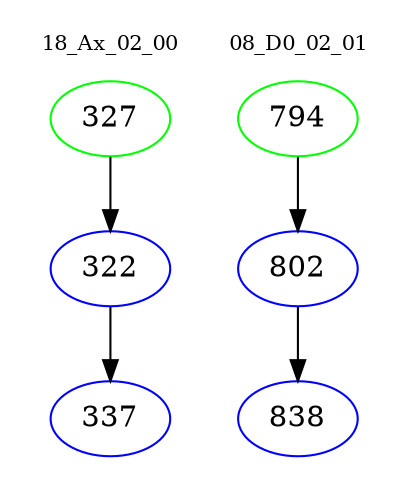 digraph{
subgraph cluster_0 {
color = white
label = "18_Ax_02_00";
fontsize=10;
T0_327 [label="327", color="green"]
T0_327 -> T0_322 [color="black"]
T0_322 [label="322", color="blue"]
T0_322 -> T0_337 [color="black"]
T0_337 [label="337", color="blue"]
}
subgraph cluster_1 {
color = white
label = "08_D0_02_01";
fontsize=10;
T1_794 [label="794", color="green"]
T1_794 -> T1_802 [color="black"]
T1_802 [label="802", color="blue"]
T1_802 -> T1_838 [color="black"]
T1_838 [label="838", color="blue"]
}
}
